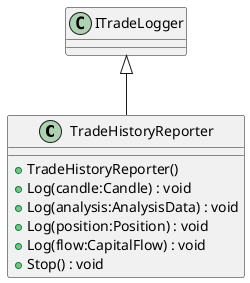 @startuml
class TradeHistoryReporter {
    + TradeHistoryReporter()
    + Log(candle:Candle) : void
    + Log(analysis:AnalysisData) : void
    + Log(position:Position) : void
    + Log(flow:CapitalFlow) : void
    + Stop() : void
}
ITradeLogger <|-- TradeHistoryReporter
@enduml
